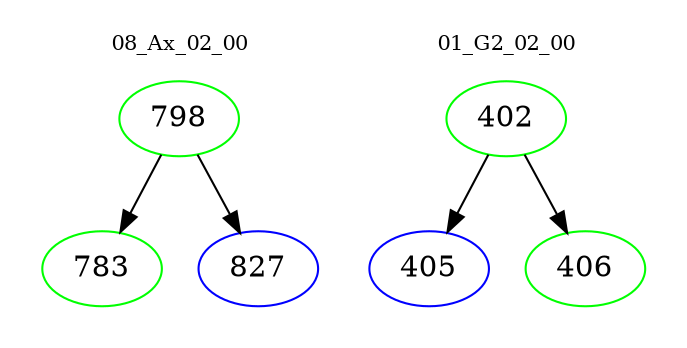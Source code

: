 digraph{
subgraph cluster_0 {
color = white
label = "08_Ax_02_00";
fontsize=10;
T0_798 [label="798", color="green"]
T0_798 -> T0_783 [color="black"]
T0_783 [label="783", color="green"]
T0_798 -> T0_827 [color="black"]
T0_827 [label="827", color="blue"]
}
subgraph cluster_1 {
color = white
label = "01_G2_02_00";
fontsize=10;
T1_402 [label="402", color="green"]
T1_402 -> T1_405 [color="black"]
T1_405 [label="405", color="blue"]
T1_402 -> T1_406 [color="black"]
T1_406 [label="406", color="green"]
}
}
